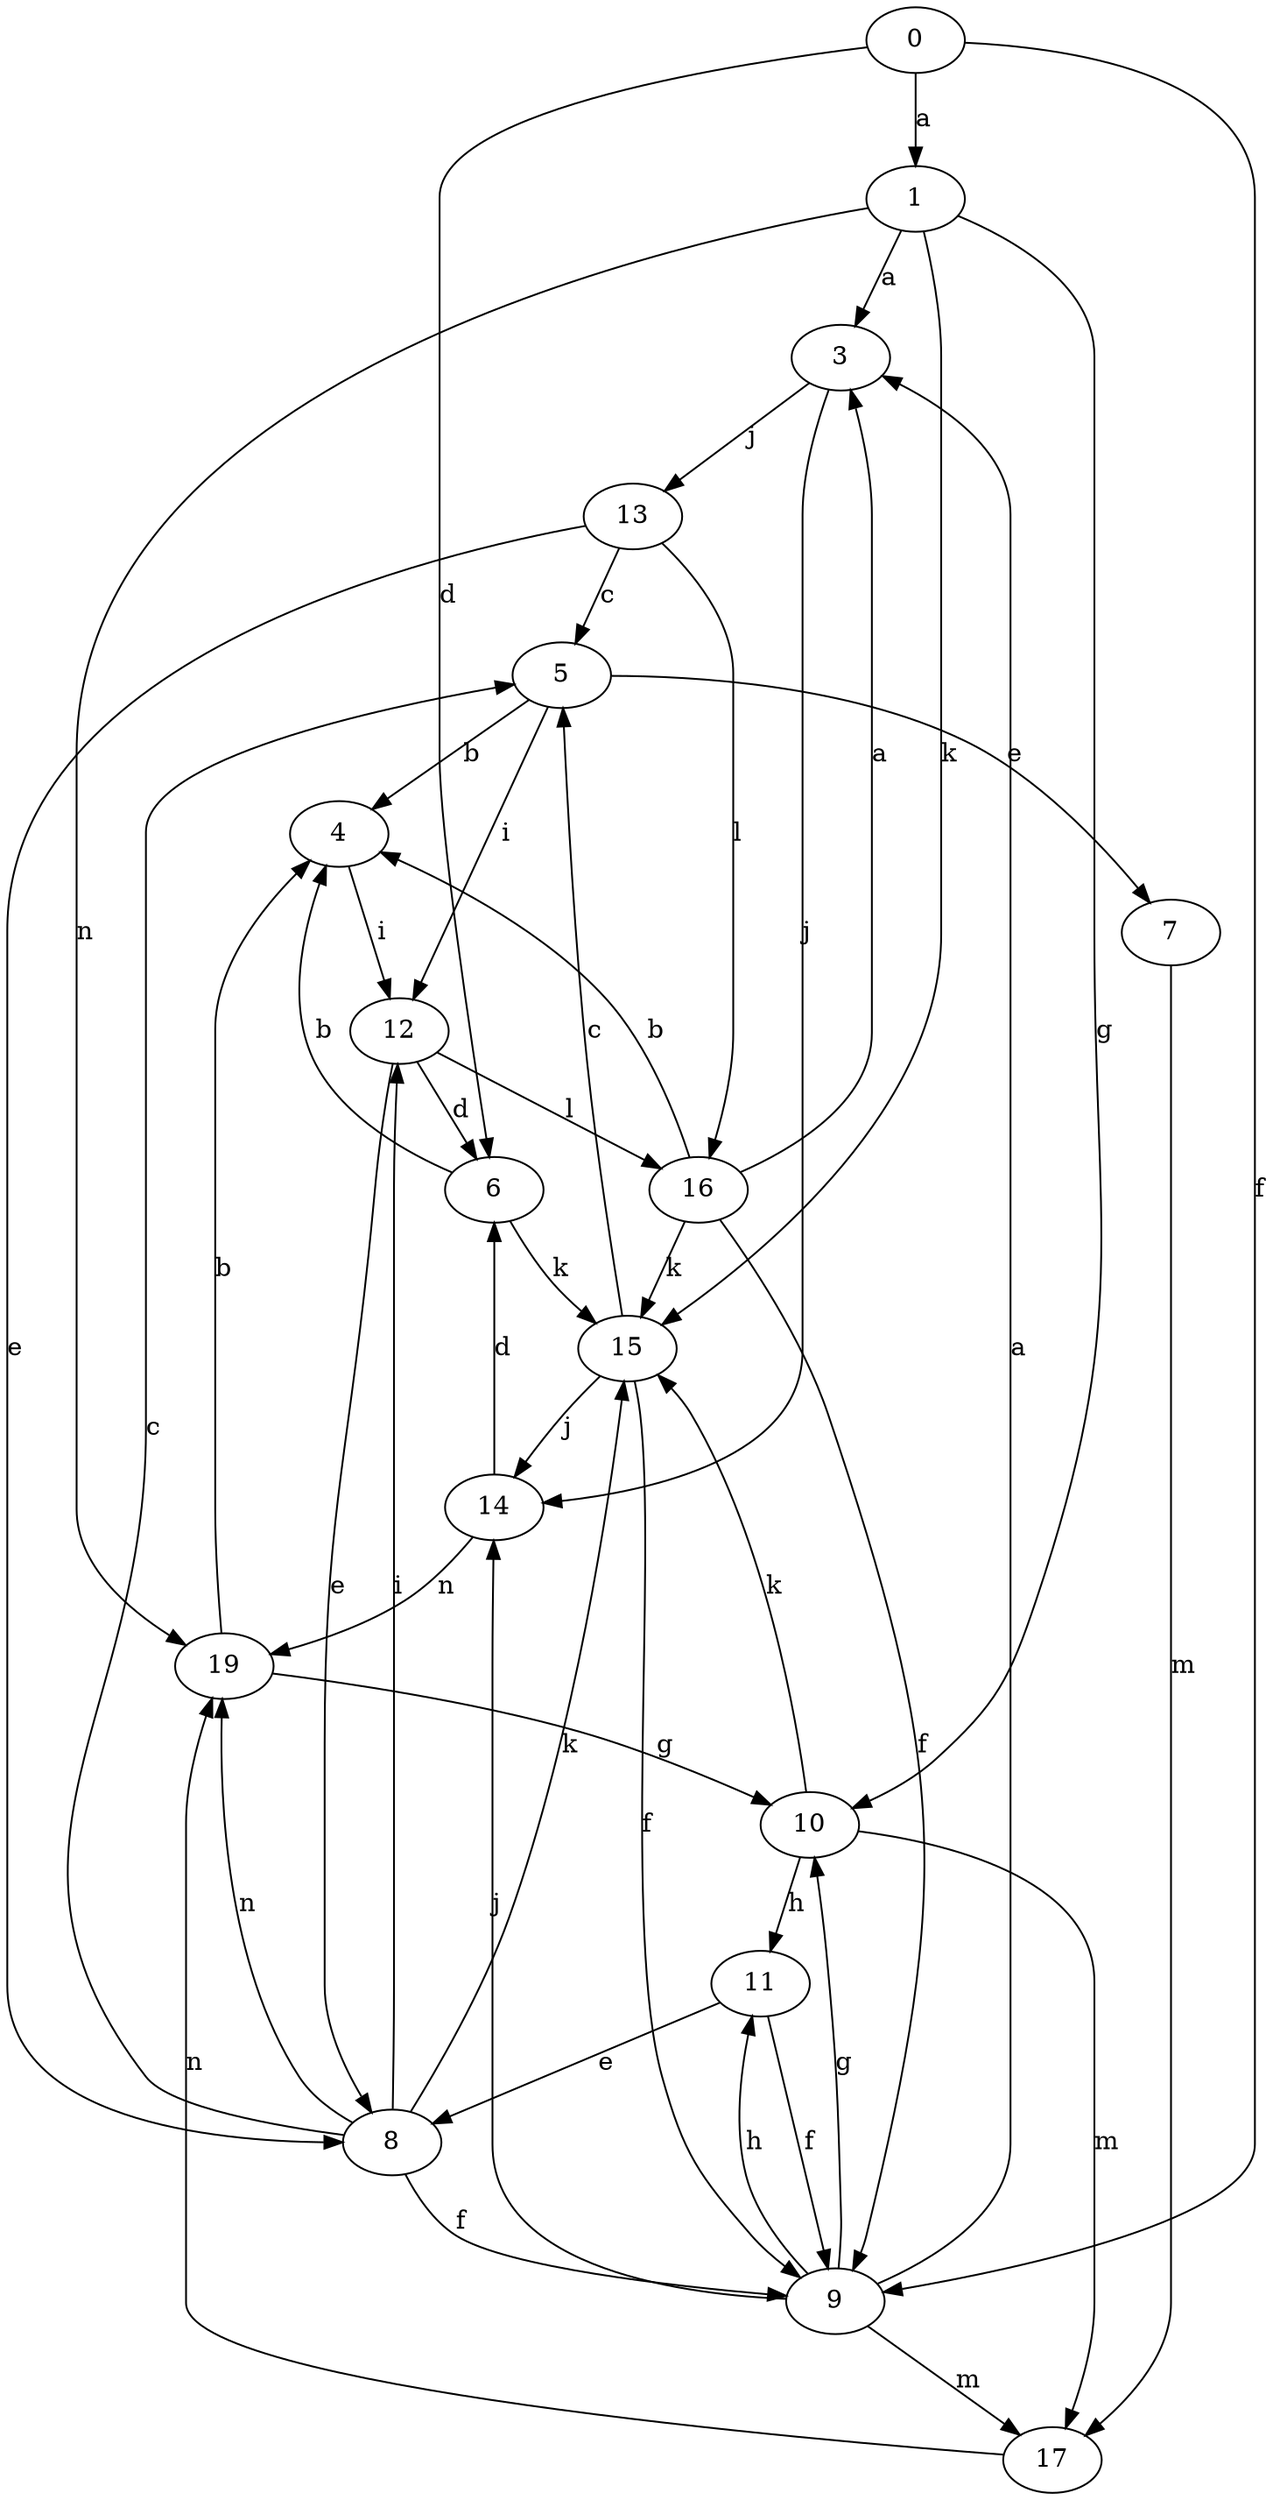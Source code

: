strict digraph  {
1;
3;
4;
5;
0;
6;
7;
8;
9;
10;
11;
12;
13;
14;
15;
16;
17;
19;
1 -> 3  [label=a];
1 -> 10  [label=g];
1 -> 15  [label=k];
1 -> 19  [label=n];
3 -> 13  [label=j];
3 -> 14  [label=j];
4 -> 12  [label=i];
5 -> 4  [label=b];
5 -> 7  [label=e];
5 -> 12  [label=i];
0 -> 1  [label=a];
0 -> 6  [label=d];
0 -> 9  [label=f];
6 -> 4  [label=b];
6 -> 15  [label=k];
7 -> 17  [label=m];
8 -> 5  [label=c];
8 -> 9  [label=f];
8 -> 12  [label=i];
8 -> 15  [label=k];
8 -> 19  [label=n];
9 -> 3  [label=a];
9 -> 10  [label=g];
9 -> 11  [label=h];
9 -> 14  [label=j];
9 -> 17  [label=m];
10 -> 11  [label=h];
10 -> 15  [label=k];
10 -> 17  [label=m];
11 -> 8  [label=e];
11 -> 9  [label=f];
12 -> 6  [label=d];
12 -> 8  [label=e];
12 -> 16  [label=l];
13 -> 5  [label=c];
13 -> 8  [label=e];
13 -> 16  [label=l];
14 -> 6  [label=d];
14 -> 19  [label=n];
15 -> 5  [label=c];
15 -> 9  [label=f];
15 -> 14  [label=j];
16 -> 3  [label=a];
16 -> 4  [label=b];
16 -> 9  [label=f];
16 -> 15  [label=k];
17 -> 19  [label=n];
19 -> 4  [label=b];
19 -> 10  [label=g];
}
